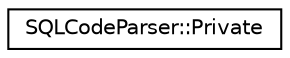 digraph "Graphical Class Hierarchy"
{
 // LATEX_PDF_SIZE
  edge [fontname="Helvetica",fontsize="10",labelfontname="Helvetica",labelfontsize="10"];
  node [fontname="Helvetica",fontsize="10",shape=record];
  rankdir="LR";
  Node0 [label="SQLCodeParser::Private",height=0.2,width=0.4,color="black", fillcolor="white", style="filled",URL="$structSQLCodeParser_1_1Private.html",tooltip=" "];
}
